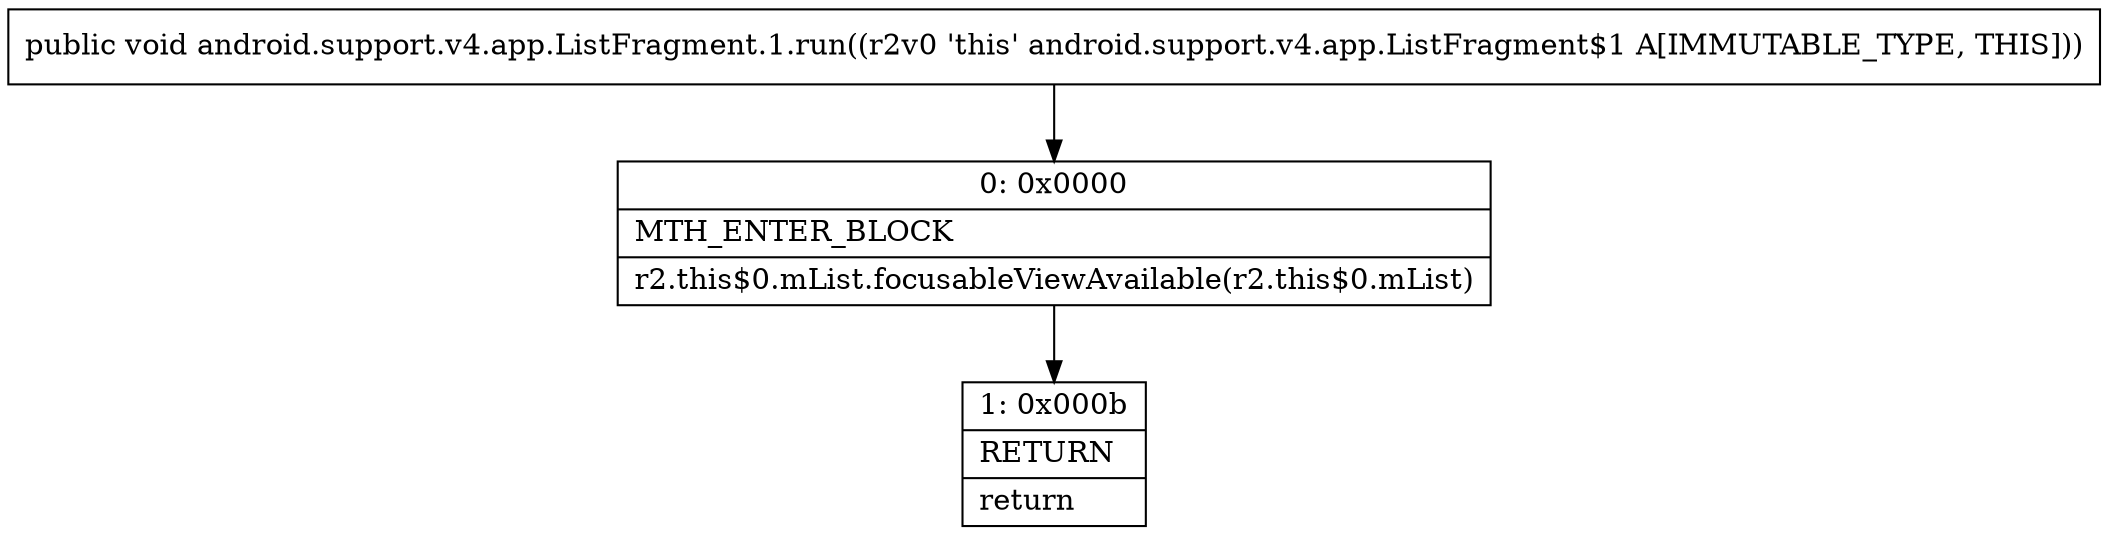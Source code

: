 digraph "CFG forandroid.support.v4.app.ListFragment.1.run()V" {
Node_0 [shape=record,label="{0\:\ 0x0000|MTH_ENTER_BLOCK\l|r2.this$0.mList.focusableViewAvailable(r2.this$0.mList)\l}"];
Node_1 [shape=record,label="{1\:\ 0x000b|RETURN\l|return\l}"];
MethodNode[shape=record,label="{public void android.support.v4.app.ListFragment.1.run((r2v0 'this' android.support.v4.app.ListFragment$1 A[IMMUTABLE_TYPE, THIS])) }"];
MethodNode -> Node_0;
Node_0 -> Node_1;
}

